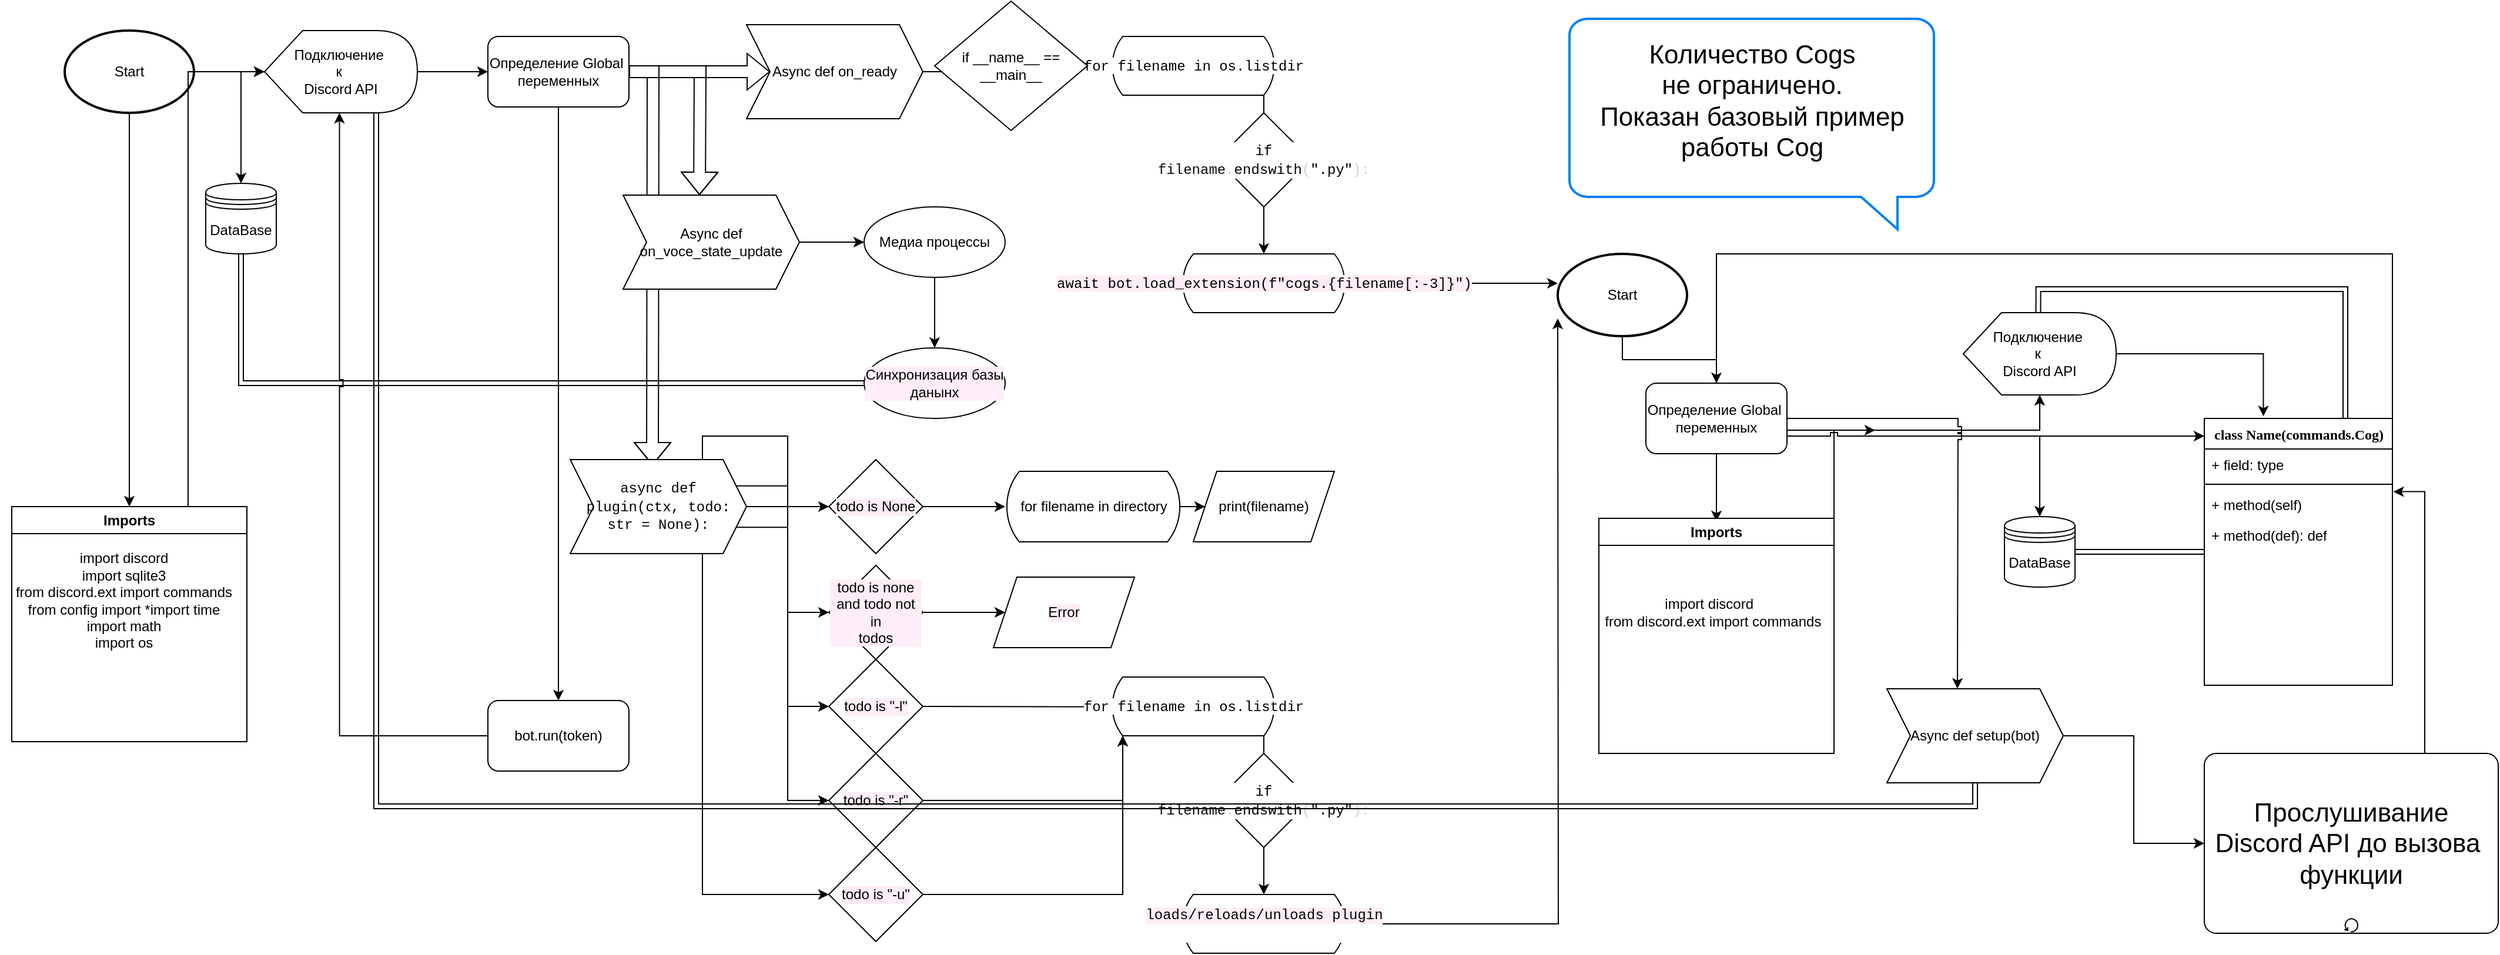 <mxfile version="20.6.2" type="github">
  <diagram name="Page-1" id="9f46799a-70d6-7492-0946-bef42562c5a5">
    <mxGraphModel dx="2554" dy="1654" grid="1" gridSize="10" guides="1" tooltips="1" connect="1" arrows="1" fold="1" page="1" pageScale="1" pageWidth="1100" pageHeight="850" background="none" math="0" shadow="0">
      <root>
        <mxCell id="0" />
        <mxCell id="1" parent="0" />
        <mxCell id="t7ZCOfmZ1178p3XGN3lE-9" value="" style="edgeStyle=orthogonalEdgeStyle;rounded=0;orthogonalLoop=1;jettySize=auto;html=1;" edge="1" parent="1" source="t7ZCOfmZ1178p3XGN3lE-1" target="t7ZCOfmZ1178p3XGN3lE-2">
          <mxGeometry relative="1" as="geometry" />
        </mxCell>
        <mxCell id="t7ZCOfmZ1178p3XGN3lE-38" style="edgeStyle=orthogonalEdgeStyle;rounded=0;orthogonalLoop=1;jettySize=auto;html=1;exitX=1;exitY=0.5;exitDx=0;exitDy=0;exitPerimeter=0;entryX=0.5;entryY=0;entryDx=0;entryDy=0;fontColor=#000000;" edge="1" parent="1" source="t7ZCOfmZ1178p3XGN3lE-1" target="t7ZCOfmZ1178p3XGN3lE-6">
          <mxGeometry relative="1" as="geometry" />
        </mxCell>
        <mxCell id="t7ZCOfmZ1178p3XGN3lE-86" style="edgeStyle=orthogonalEdgeStyle;rounded=0;jumpStyle=sharp;orthogonalLoop=1;jettySize=auto;html=1;fontColor=#000000;" edge="1" parent="1" source="t7ZCOfmZ1178p3XGN3lE-1" target="t7ZCOfmZ1178p3XGN3lE-87">
          <mxGeometry relative="1" as="geometry">
            <mxPoint x="55" y="395" as="targetPoint" />
          </mxGeometry>
        </mxCell>
        <mxCell id="t7ZCOfmZ1178p3XGN3lE-1" value="Start" style="strokeWidth=2;html=1;shape=mxgraph.flowchart.start_1;whiteSpace=wrap;" vertex="1" parent="1">
          <mxGeometry y="20" width="110" height="70" as="geometry" />
        </mxCell>
        <mxCell id="t7ZCOfmZ1178p3XGN3lE-11" style="edgeStyle=orthogonalEdgeStyle;rounded=0;orthogonalLoop=1;jettySize=auto;html=1;entryX=0;entryY=0.5;entryDx=0;entryDy=0;" edge="1" parent="1" source="t7ZCOfmZ1178p3XGN3lE-2" target="t7ZCOfmZ1178p3XGN3lE-10">
          <mxGeometry relative="1" as="geometry" />
        </mxCell>
        <mxCell id="t7ZCOfmZ1178p3XGN3lE-2" value="Подключение&amp;nbsp;&lt;br&gt;к&amp;nbsp;&lt;br&gt;Discord API" style="shape=display;whiteSpace=wrap;html=1;" vertex="1" parent="1">
          <mxGeometry x="170" y="20" width="130" height="70" as="geometry" />
        </mxCell>
        <mxCell id="t7ZCOfmZ1178p3XGN3lE-6" value="DataBase" style="shape=datastore;whiteSpace=wrap;html=1;" vertex="1" parent="1">
          <mxGeometry x="120" y="150" width="60" height="60" as="geometry" />
        </mxCell>
        <mxCell id="t7ZCOfmZ1178p3XGN3lE-29" value="" style="edgeStyle=orthogonalEdgeStyle;rounded=0;orthogonalLoop=1;jettySize=auto;html=1;fontColor=#000000;shape=flexArrow;" edge="1" parent="1" source="t7ZCOfmZ1178p3XGN3lE-10" target="t7ZCOfmZ1178p3XGN3lE-17">
          <mxGeometry relative="1" as="geometry" />
        </mxCell>
        <mxCell id="t7ZCOfmZ1178p3XGN3lE-31" style="edgeStyle=orthogonalEdgeStyle;rounded=0;orthogonalLoop=1;jettySize=auto;html=1;exitX=1;exitY=0.5;exitDx=0;exitDy=0;fontColor=#000000;shape=flexArrow;" edge="1" parent="1" source="t7ZCOfmZ1178p3XGN3lE-10">
          <mxGeometry relative="1" as="geometry">
            <mxPoint x="540.0" y="160" as="targetPoint" />
          </mxGeometry>
        </mxCell>
        <mxCell id="t7ZCOfmZ1178p3XGN3lE-40" style="edgeStyle=orthogonalEdgeStyle;rounded=0;jumpStyle=sharp;orthogonalLoop=1;jettySize=auto;html=1;exitX=1;exitY=0.5;exitDx=0;exitDy=0;fontColor=#000000;shape=flexArrow;" edge="1" parent="1" source="t7ZCOfmZ1178p3XGN3lE-10">
          <mxGeometry relative="1" as="geometry">
            <mxPoint x="500.0" y="390" as="targetPoint" />
          </mxGeometry>
        </mxCell>
        <mxCell id="t7ZCOfmZ1178p3XGN3lE-83" style="edgeStyle=orthogonalEdgeStyle;rounded=0;jumpStyle=sharp;orthogonalLoop=1;jettySize=auto;html=1;fontColor=#000000;" edge="1" parent="1" source="t7ZCOfmZ1178p3XGN3lE-10" target="t7ZCOfmZ1178p3XGN3lE-82">
          <mxGeometry relative="1" as="geometry" />
        </mxCell>
        <mxCell id="t7ZCOfmZ1178p3XGN3lE-10" value="Определение Global&amp;nbsp;&lt;br&gt;переменных" style="rounded=1;whiteSpace=wrap;html=1;" vertex="1" parent="1">
          <mxGeometry x="360" y="25" width="120" height="60" as="geometry" />
        </mxCell>
        <mxCell id="t7ZCOfmZ1178p3XGN3lE-21" style="edgeStyle=orthogonalEdgeStyle;rounded=0;orthogonalLoop=1;jettySize=auto;html=1;" edge="1" parent="1" source="t7ZCOfmZ1178p3XGN3lE-17" target="t7ZCOfmZ1178p3XGN3lE-20">
          <mxGeometry relative="1" as="geometry" />
        </mxCell>
        <mxCell id="t7ZCOfmZ1178p3XGN3lE-17" value="Async def on_ready&lt;br&gt;" style="shape=step;perimeter=stepPerimeter;whiteSpace=wrap;html=1;fixedSize=1;" vertex="1" parent="1">
          <mxGeometry x="580" y="15" width="150" height="80" as="geometry" />
        </mxCell>
        <mxCell id="t7ZCOfmZ1178p3XGN3lE-25" style="edgeStyle=orthogonalEdgeStyle;rounded=0;orthogonalLoop=1;jettySize=auto;html=1;exitX=0;exitY=0;exitDx=130;exitDy=50;exitPerimeter=0;fontColor=#000000;" edge="1" parent="1" source="t7ZCOfmZ1178p3XGN3lE-20" target="t7ZCOfmZ1178p3XGN3lE-24">
          <mxGeometry relative="1" as="geometry" />
        </mxCell>
        <mxCell id="t7ZCOfmZ1178p3XGN3lE-20" value="&lt;span style=&quot;font-family: ui-monospace, SFMono-Regular, &amp;quot;SF Mono&amp;quot;, Menlo, Consolas, &amp;quot;Liberation Mono&amp;quot;, monospace; text-align: start;&quot;&gt; &lt;/span&gt;&lt;span style=&quot;background-color: rgb(255, 255, 255);&quot;&gt;&lt;span style=&quot;box-sizing: border-box; font-family: ui-monospace, SFMono-Regular, &amp;quot;SF Mono&amp;quot;, Menlo, Consolas, &amp;quot;Liberation Mono&amp;quot;, monospace; text-align: start;&quot; class=&quot;pl-k&quot;&gt;for&lt;/span&gt;&lt;span style=&quot;font-family: ui-monospace, SFMono-Regular, &amp;quot;SF Mono&amp;quot;, Menlo, Consolas, &amp;quot;Liberation Mono&amp;quot;, monospace; text-align: start;&quot;&gt; &lt;/span&gt;&lt;span style=&quot;box-sizing: border-box; font-family: ui-monospace, SFMono-Regular, &amp;quot;SF Mono&amp;quot;, Menlo, Consolas, &amp;quot;Liberation Mono&amp;quot;, monospace; text-align: start;&quot; class=&quot;pl-s1&quot;&gt;&lt;span style=&quot;box-sizing: border-box;&quot; data-hydro-click-hmac=&quot;2709f472d1348329b3521dda8397fa52a47083faf63a09d850aeb269e52d9eb9&quot; data-hydro-click=&quot;{&amp;quot;event_type&amp;quot;:&amp;quot;code_navigation.click_on_symbol&amp;quot;,&amp;quot;payload&amp;quot;:{&amp;quot;action&amp;quot;:&amp;quot;click_on_symbol&amp;quot;,&amp;quot;repository_id&amp;quot;:571270798,&amp;quot;ref&amp;quot;:&amp;quot;main&amp;quot;,&amp;quot;language&amp;quot;:&amp;quot;Python&amp;quot;,&amp;quot;backend&amp;quot;:&amp;quot;ALEPH_PRECISE&amp;quot;,&amp;quot;code_nav_context&amp;quot;:&amp;quot;BLOB_VIEW&amp;quot;,&amp;quot;retry_backend&amp;quot;:&amp;quot;&amp;quot;,&amp;quot;cross_repo_results_included&amp;quot;:&amp;quot;CROSS_REPO_ENABLED&amp;quot;,&amp;quot;in_repo_result_count&amp;quot;:1,&amp;quot;cross_repo_result_count&amp;quot;:0,&amp;quot;originating_url&amp;quot;:&amp;quot;https://github.com/SOLIDusr/sabo/find-definition?q=filename&amp;amp;blob_path=main.py&amp;amp;ref=main&amp;amp;language=Python&amp;amp;row=37&amp;amp;col=12&amp;amp;code_nav_context=BLOB_VIEW&amp;quot;,&amp;quot;user_id&amp;quot;:118432431}}&quot; class=&quot;pl-token&quot;&gt;filename&lt;/span&gt;&lt;/span&gt;&lt;span style=&quot;font-family: ui-monospace, SFMono-Regular, &amp;quot;SF Mono&amp;quot;, Menlo, Consolas, &amp;quot;Liberation Mono&amp;quot;, monospace; text-align: start;&quot;&gt; &lt;/span&gt;&lt;span style=&quot;box-sizing: border-box; font-family: ui-monospace, SFMono-Regular, &amp;quot;SF Mono&amp;quot;, Menlo, Consolas, &amp;quot;Liberation Mono&amp;quot;, monospace; text-align: start;&quot; class=&quot;pl-c1&quot;&gt;in&lt;/span&gt;&lt;span style=&quot;font-family: ui-monospace, SFMono-Regular, &amp;quot;SF Mono&amp;quot;, Menlo, Consolas, &amp;quot;Liberation Mono&amp;quot;, monospace; text-align: start;&quot;&gt; &lt;/span&gt;&lt;span style=&quot;box-sizing: border-box; font-family: ui-monospace, SFMono-Regular, &amp;quot;SF Mono&amp;quot;, Menlo, Consolas, &amp;quot;Liberation Mono&amp;quot;, monospace; text-align: start;&quot; class=&quot;pl-s1&quot;&gt;&lt;span style=&quot;box-sizing: border-box;&quot; data-hydro-click-hmac=&quot;dca1d906474da8fff63916e82cbf3ae94f3667a883f508943b82ddb728b173c5&quot; data-hydro-click=&quot;{&amp;quot;event_type&amp;quot;:&amp;quot;code_navigation.click_on_symbol&amp;quot;,&amp;quot;payload&amp;quot;:{&amp;quot;action&amp;quot;:&amp;quot;click_on_symbol&amp;quot;,&amp;quot;repository_id&amp;quot;:571270798,&amp;quot;ref&amp;quot;:&amp;quot;main&amp;quot;,&amp;quot;language&amp;quot;:&amp;quot;Python&amp;quot;,&amp;quot;backend&amp;quot;:&amp;quot;ALEPH_PRECISE&amp;quot;,&amp;quot;code_nav_context&amp;quot;:&amp;quot;BLOB_VIEW&amp;quot;,&amp;quot;retry_backend&amp;quot;:&amp;quot;&amp;quot;,&amp;quot;cross_repo_results_included&amp;quot;:&amp;quot;CROSS_REPO_ENABLED&amp;quot;,&amp;quot;in_repo_result_count&amp;quot;:1,&amp;quot;cross_repo_result_count&amp;quot;:1,&amp;quot;originating_url&amp;quot;:&amp;quot;https://github.com/SOLIDusr/sabo/find-definition?q=os&amp;amp;blob_path=main.py&amp;amp;ref=main&amp;amp;language=Python&amp;amp;row=37&amp;amp;col=24&amp;amp;code_nav_context=BLOB_VIEW&amp;quot;,&amp;quot;user_id&amp;quot;:118432431}}&quot; class=&quot;pl-token&quot;&gt;os&lt;/span&gt;&lt;/span&gt;&lt;span style=&quot;font-family: ui-monospace, SFMono-Regular, &amp;quot;SF Mono&amp;quot;, Menlo, Consolas, &amp;quot;Liberation Mono&amp;quot;, monospace; text-align: start;&quot;&gt;.&lt;/span&gt;&lt;span style=&quot;box-sizing: border-box; font-family: ui-monospace, SFMono-Regular, &amp;quot;SF Mono&amp;quot;, Menlo, Consolas, &amp;quot;Liberation Mono&amp;quot;, monospace; text-align: start;&quot; class=&quot;pl-en&quot;&gt;&lt;span style=&quot;box-sizing: border-box;&quot; data-hydro-click-hmac=&quot;b341691f6743bcb886b9175497640a245d4c138b7dff6f13d98f5f5079efc001&quot; data-hydro-click=&quot;{&amp;quot;event_type&amp;quot;:&amp;quot;code_navigation.click_on_symbol&amp;quot;,&amp;quot;payload&amp;quot;:{&amp;quot;action&amp;quot;:&amp;quot;click_on_symbol&amp;quot;,&amp;quot;repository_id&amp;quot;:571270798,&amp;quot;ref&amp;quot;:&amp;quot;main&amp;quot;,&amp;quot;language&amp;quot;:&amp;quot;Python&amp;quot;,&amp;quot;backend&amp;quot;:&amp;quot;ALEPH_PRECISE&amp;quot;,&amp;quot;code_nav_context&amp;quot;:&amp;quot;BLOB_VIEW&amp;quot;,&amp;quot;retry_backend&amp;quot;:&amp;quot;&amp;quot;,&amp;quot;cross_repo_results_included&amp;quot;:&amp;quot;CROSS_REPO_ENABLED&amp;quot;,&amp;quot;in_repo_result_count&amp;quot;:0,&amp;quot;cross_repo_result_count&amp;quot;:0,&amp;quot;originating_url&amp;quot;:&amp;quot;https://github.com/SOLIDusr/sabo/find-definition?q=listdir&amp;amp;blob_path=main.py&amp;amp;ref=main&amp;amp;language=Python&amp;amp;row=37&amp;amp;col=27&amp;amp;code_nav_context=BLOB_VIEW&amp;quot;,&amp;quot;user_id&amp;quot;:118432431}}&quot; class=&quot;pl-token&quot;&gt;listdir&lt;/span&gt;&lt;/span&gt;&lt;/span&gt;" style="html=1;dashed=0;whitespace=wrap;shape=mxgraph.dfd.loop" vertex="1" parent="1">
          <mxGeometry x="890" y="25" width="140" height="50" as="geometry" />
        </mxCell>
        <mxCell id="t7ZCOfmZ1178p3XGN3lE-23" value="if __name__ == __main__" style="rhombus;whiteSpace=wrap;html=1;" vertex="1" parent="1">
          <mxGeometry x="740" y="-5" width="130" height="110" as="geometry" />
        </mxCell>
        <mxCell id="t7ZCOfmZ1178p3XGN3lE-28" style="edgeStyle=orthogonalEdgeStyle;rounded=0;orthogonalLoop=1;jettySize=auto;html=1;fontColor=#000000;" edge="1" parent="1" source="t7ZCOfmZ1178p3XGN3lE-24">
          <mxGeometry relative="1" as="geometry">
            <mxPoint x="1270" y="235" as="targetPoint" />
          </mxGeometry>
        </mxCell>
        <mxCell id="t7ZCOfmZ1178p3XGN3lE-24" value="&lt;span style=&quot;background-color: rgb(255, 237, 247);&quot;&gt;&lt;span style=&quot;box-sizing: border-box; font-family: ui-monospace, SFMono-Regular, &amp;quot;SF Mono&amp;quot;, Menlo, Consolas, &amp;quot;Liberation Mono&amp;quot;, monospace; text-align: start;&quot; class=&quot;pl-k&quot;&gt;await&lt;/span&gt;&lt;span style=&quot;font-family: ui-monospace, SFMono-Regular, &amp;quot;SF Mono&amp;quot;, Menlo, Consolas, &amp;quot;Liberation Mono&amp;quot;, monospace; text-align: start;&quot;&gt; &lt;/span&gt;&lt;span style=&quot;box-sizing: border-box; font-family: ui-monospace, SFMono-Regular, &amp;quot;SF Mono&amp;quot;, Menlo, Consolas, &amp;quot;Liberation Mono&amp;quot;, monospace; text-align: start;&quot; class=&quot;pl-s1&quot;&gt;&lt;span style=&quot;box-sizing: border-box;&quot; data-hydro-click-hmac=&quot;689e6fc470f6f091f1a0526340e10e352fbba7c71f352a2f5b29b6c409d48d08&quot; data-hydro-click=&quot;{&amp;quot;event_type&amp;quot;:&amp;quot;code_navigation.click_on_symbol&amp;quot;,&amp;quot;payload&amp;quot;:{&amp;quot;action&amp;quot;:&amp;quot;click_on_symbol&amp;quot;,&amp;quot;repository_id&amp;quot;:571270798,&amp;quot;ref&amp;quot;:&amp;quot;main&amp;quot;,&amp;quot;language&amp;quot;:&amp;quot;Python&amp;quot;,&amp;quot;backend&amp;quot;:&amp;quot;ALEPH_PRECISE&amp;quot;,&amp;quot;code_nav_context&amp;quot;:&amp;quot;BLOB_VIEW&amp;quot;,&amp;quot;retry_backend&amp;quot;:&amp;quot;&amp;quot;,&amp;quot;cross_repo_results_included&amp;quot;:&amp;quot;CROSS_REPO_ENABLED&amp;quot;,&amp;quot;in_repo_result_count&amp;quot;:1,&amp;quot;cross_repo_result_count&amp;quot;:0,&amp;quot;originating_url&amp;quot;:&amp;quot;https://github.com/SOLIDusr/sabo/find-definition?q=bot&amp;amp;blob_path=main.py&amp;amp;ref=main&amp;amp;language=Python&amp;amp;row=39&amp;amp;col=22&amp;amp;code_nav_context=BLOB_VIEW&amp;quot;,&amp;quot;user_id&amp;quot;:118432431}}&quot; class=&quot;pl-token&quot;&gt;bot&lt;/span&gt;&lt;/span&gt;&lt;span style=&quot;font-family: ui-monospace, SFMono-Regular, &amp;quot;SF Mono&amp;quot;, Menlo, Consolas, &amp;quot;Liberation Mono&amp;quot;, monospace; text-align: start;&quot;&gt;.&lt;/span&gt;&lt;span style=&quot;box-sizing: border-box; font-family: ui-monospace, SFMono-Regular, &amp;quot;SF Mono&amp;quot;, Menlo, Consolas, &amp;quot;Liberation Mono&amp;quot;, monospace; text-align: start;&quot; class=&quot;pl-en&quot;&gt;&lt;span style=&quot;box-sizing: border-box;&quot; data-hydro-click-hmac=&quot;1bc55bd1c4c834637e6f79a7555eb74ee7f94b711b2ae7af51d54fb56abfd664&quot; data-hydro-click=&quot;{&amp;quot;event_type&amp;quot;:&amp;quot;code_navigation.click_on_symbol&amp;quot;,&amp;quot;payload&amp;quot;:{&amp;quot;action&amp;quot;:&amp;quot;click_on_symbol&amp;quot;,&amp;quot;repository_id&amp;quot;:571270798,&amp;quot;ref&amp;quot;:&amp;quot;main&amp;quot;,&amp;quot;language&amp;quot;:&amp;quot;Python&amp;quot;,&amp;quot;backend&amp;quot;:&amp;quot;ALEPH_PRECISE&amp;quot;,&amp;quot;code_nav_context&amp;quot;:&amp;quot;BLOB_VIEW&amp;quot;,&amp;quot;retry_backend&amp;quot;:&amp;quot;&amp;quot;,&amp;quot;cross_repo_results_included&amp;quot;:&amp;quot;CROSS_REPO_ENABLED&amp;quot;,&amp;quot;in_repo_result_count&amp;quot;:0,&amp;quot;cross_repo_result_count&amp;quot;:0,&amp;quot;originating_url&amp;quot;:&amp;quot;https://github.com/SOLIDusr/sabo/find-definition?q=load_extension&amp;amp;blob_path=main.py&amp;amp;ref=main&amp;amp;language=Python&amp;amp;row=39&amp;amp;col=26&amp;amp;code_nav_context=BLOB_VIEW&amp;quot;,&amp;quot;user_id&amp;quot;:118432431}}&quot; class=&quot;pl-token&quot;&gt;load_extension&lt;/span&gt;&lt;/span&gt;&lt;span style=&quot;font-family: ui-monospace, SFMono-Regular, &amp;quot;SF Mono&amp;quot;, Menlo, Consolas, &amp;quot;Liberation Mono&amp;quot;, monospace; text-align: start;&quot;&gt;(&lt;/span&gt;&lt;span style=&quot;box-sizing: border-box; font-family: ui-monospace, SFMono-Regular, &amp;quot;SF Mono&amp;quot;, Menlo, Consolas, &amp;quot;Liberation Mono&amp;quot;, monospace; text-align: start;&quot; class=&quot;pl-s&quot;&gt;f&quot;cogs.&lt;span style=&quot;box-sizing: border-box;&quot; class=&quot;pl-s1&quot;&gt;&lt;span style=&quot;box-sizing: border-box;&quot; class=&quot;pl-kos&quot;&gt;{&lt;/span&gt;&lt;span style=&quot;box-sizing: border-box;&quot; class=&quot;pl-s1&quot;&gt;&lt;span style=&quot;box-sizing: border-box;&quot; data-hydro-click-hmac=&quot;618f26fecdd8a64e50eef2fff4af7bc4067c5187c0c4c208fee9fb73cd676a6c&quot; data-hydro-click=&quot;{&amp;quot;event_type&amp;quot;:&amp;quot;code_navigation.click_on_symbol&amp;quot;,&amp;quot;payload&amp;quot;:{&amp;quot;action&amp;quot;:&amp;quot;click_on_symbol&amp;quot;,&amp;quot;repository_id&amp;quot;:571270798,&amp;quot;ref&amp;quot;:&amp;quot;main&amp;quot;,&amp;quot;language&amp;quot;:&amp;quot;Python&amp;quot;,&amp;quot;backend&amp;quot;:&amp;quot;ALEPH_PRECISE&amp;quot;,&amp;quot;code_nav_context&amp;quot;:&amp;quot;BLOB_VIEW&amp;quot;,&amp;quot;retry_backend&amp;quot;:&amp;quot;&amp;quot;,&amp;quot;cross_repo_results_included&amp;quot;:&amp;quot;CROSS_REPO_ENABLED&amp;quot;,&amp;quot;in_repo_result_count&amp;quot;:1,&amp;quot;cross_repo_result_count&amp;quot;:0,&amp;quot;originating_url&amp;quot;:&amp;quot;https://github.com/SOLIDusr/sabo/find-definition?q=filename&amp;amp;blob_path=main.py&amp;amp;ref=main&amp;amp;language=Python&amp;amp;row=39&amp;amp;col=49&amp;amp;code_nav_context=BLOB_VIEW&amp;quot;,&amp;quot;user_id&amp;quot;:118432431}}&quot; class=&quot;pl-token&quot;&gt;filename&lt;/span&gt;&lt;/span&gt;[:&lt;span style=&quot;box-sizing: border-box;&quot; class=&quot;pl-c1&quot;&gt;-&lt;/span&gt;&lt;span style=&quot;box-sizing: border-box;&quot; class=&quot;pl-c1&quot;&gt;3&lt;/span&gt;]&lt;span style=&quot;box-sizing: border-box;&quot; class=&quot;pl-kos&quot;&gt;}&lt;/span&gt;&lt;/span&gt;&quot;&lt;/span&gt;&lt;span style=&quot;font-family: ui-monospace, SFMono-Regular, &amp;quot;SF Mono&amp;quot;, Menlo, Consolas, &amp;quot;Liberation Mono&amp;quot;, monospace; text-align: start;&quot;&gt;)&lt;/span&gt;&lt;/span&gt;" style="html=1;dashed=0;whitespace=wrap;shape=mxgraph.dfd.loop;labelBackgroundColor=#FFFFFF;fontColor=#000000;" vertex="1" parent="1">
          <mxGeometry x="950" y="210" width="140" height="50" as="geometry" />
        </mxCell>
        <mxCell id="t7ZCOfmZ1178p3XGN3lE-26" value="&lt;span style=&quot;background-color: rgb(255, 255, 255);&quot;&gt;&lt;span style=&quot;box-sizing: border-box; color: var(--color-prettylights-syntax-keyword); font-family: ui-monospace, SFMono-Regular, &amp;quot;SF Mono&amp;quot;, Menlo, Consolas, &amp;quot;Liberation Mono&amp;quot;, monospace; text-align: start;&quot; class=&quot;pl-k&quot;&gt;if&lt;/span&gt;&lt;span style=&quot;color: rgb(201, 209, 217); font-family: ui-monospace, SFMono-Regular, &amp;quot;SF Mono&amp;quot;, Menlo, Consolas, &amp;quot;Liberation Mono&amp;quot;, monospace; text-align: start;&quot;&gt; &lt;/span&gt;&lt;span style=&quot;box-sizing: border-box; font-family: ui-monospace, SFMono-Regular, &amp;quot;SF Mono&amp;quot;, Menlo, Consolas, &amp;quot;Liberation Mono&amp;quot;, monospace; text-align: start;&quot; class=&quot;pl-s1&quot;&gt;&lt;span style=&quot;box-sizing: border-box;&quot; data-hydro-click-hmac=&quot;3f99242338ca0ac0b819d825556a4ebeaa0afd6c2d3ea71a7850abc61dfd66b3&quot; data-hydro-click=&quot;{&amp;quot;event_type&amp;quot;:&amp;quot;code_navigation.click_on_symbol&amp;quot;,&amp;quot;payload&amp;quot;:{&amp;quot;action&amp;quot;:&amp;quot;click_on_symbol&amp;quot;,&amp;quot;repository_id&amp;quot;:571270798,&amp;quot;ref&amp;quot;:&amp;quot;main&amp;quot;,&amp;quot;language&amp;quot;:&amp;quot;Python&amp;quot;,&amp;quot;backend&amp;quot;:&amp;quot;ALEPH_PRECISE&amp;quot;,&amp;quot;code_nav_context&amp;quot;:&amp;quot;BLOB_VIEW&amp;quot;,&amp;quot;retry_backend&amp;quot;:&amp;quot;&amp;quot;,&amp;quot;cross_repo_results_included&amp;quot;:&amp;quot;CROSS_REPO_ENABLED&amp;quot;,&amp;quot;in_repo_result_count&amp;quot;:1,&amp;quot;cross_repo_result_count&amp;quot;:0,&amp;quot;originating_url&amp;quot;:&amp;quot;https://github.com/SOLIDusr/sabo/find-definition?q=filename&amp;amp;blob_path=main.py&amp;amp;ref=main&amp;amp;language=Python&amp;amp;row=38&amp;amp;col=15&amp;amp;code_nav_context=BLOB_VIEW&amp;quot;,&amp;quot;user_id&amp;quot;:118432431}}&quot; class=&quot;pl-token&quot;&gt;&lt;font color=&quot;#090a0a&quot;&gt;filename&lt;/font&gt;&lt;/span&gt;&lt;/span&gt;&lt;span style=&quot;color: rgb(201, 209, 217); font-family: ui-monospace, SFMono-Regular, &amp;quot;SF Mono&amp;quot;, Menlo, Consolas, &amp;quot;Liberation Mono&amp;quot;, monospace; text-align: start;&quot;&gt;.&lt;/span&gt;&lt;span style=&quot;box-sizing: border-box; color: var(--color-prettylights-syntax-entity); font-family: ui-monospace, SFMono-Regular, &amp;quot;SF Mono&amp;quot;, Menlo, Consolas, &amp;quot;Liberation Mono&amp;quot;, monospace; text-align: start;&quot; class=&quot;pl-en&quot;&gt;&lt;span style=&quot;box-sizing: border-box;&quot; data-hydro-click-hmac=&quot;77dfa2cbdfb2818cf1e3816adac0544f1500b416189171be737afe1ea4b3ff7f&quot; data-hydro-click=&quot;{&amp;quot;event_type&amp;quot;:&amp;quot;code_navigation.click_on_symbol&amp;quot;,&amp;quot;payload&amp;quot;:{&amp;quot;action&amp;quot;:&amp;quot;click_on_symbol&amp;quot;,&amp;quot;repository_id&amp;quot;:571270798,&amp;quot;ref&amp;quot;:&amp;quot;main&amp;quot;,&amp;quot;language&amp;quot;:&amp;quot;Python&amp;quot;,&amp;quot;backend&amp;quot;:&amp;quot;ALEPH_PRECISE&amp;quot;,&amp;quot;code_nav_context&amp;quot;:&amp;quot;BLOB_VIEW&amp;quot;,&amp;quot;retry_backend&amp;quot;:&amp;quot;&amp;quot;,&amp;quot;cross_repo_results_included&amp;quot;:&amp;quot;CROSS_REPO_ENABLED&amp;quot;,&amp;quot;in_repo_result_count&amp;quot;:0,&amp;quot;cross_repo_result_count&amp;quot;:0,&amp;quot;originating_url&amp;quot;:&amp;quot;https://github.com/SOLIDusr/sabo/find-definition?q=endswith&amp;amp;blob_path=main.py&amp;amp;ref=main&amp;amp;language=Python&amp;amp;row=38&amp;amp;col=24&amp;amp;code_nav_context=BLOB_VIEW&amp;quot;,&amp;quot;user_id&amp;quot;:118432431}}&quot; class=&quot;pl-token&quot;&gt;endswith&lt;/span&gt;&lt;/span&gt;&lt;span style=&quot;color: rgb(201, 209, 217); font-family: ui-monospace, SFMono-Regular, &amp;quot;SF Mono&amp;quot;, Menlo, Consolas, &amp;quot;Liberation Mono&amp;quot;, monospace; text-align: start;&quot;&gt;(&lt;/span&gt;&lt;span style=&quot;box-sizing: border-box; color: var(--color-prettylights-syntax-string); font-family: ui-monospace, SFMono-Regular, &amp;quot;SF Mono&amp;quot;, Menlo, Consolas, &amp;quot;Liberation Mono&amp;quot;, monospace; text-align: start;&quot; class=&quot;pl-s&quot;&gt;&quot;.py&quot;&lt;/span&gt;&lt;span style=&quot;color: rgb(201, 209, 217); font-family: ui-monospace, SFMono-Regular, &amp;quot;SF Mono&amp;quot;, Menlo, Consolas, &amp;quot;Liberation Mono&amp;quot;, monospace; text-align: start;&quot;&gt;):&lt;/span&gt;&lt;/span&gt;" style="rhombus;whiteSpace=wrap;html=1;labelBackgroundColor=#FFFFFF;fontColor=#000000;" vertex="1" parent="1">
          <mxGeometry x="980" y="90" width="80" height="80" as="geometry" />
        </mxCell>
        <mxCell id="t7ZCOfmZ1178p3XGN3lE-34" value="" style="edgeStyle=orthogonalEdgeStyle;rounded=0;orthogonalLoop=1;jettySize=auto;html=1;fontColor=#000000;" edge="1" parent="1" source="t7ZCOfmZ1178p3XGN3lE-32" target="t7ZCOfmZ1178p3XGN3lE-33">
          <mxGeometry relative="1" as="geometry" />
        </mxCell>
        <mxCell id="t7ZCOfmZ1178p3XGN3lE-32" value="Async def&lt;br&gt;on_voce_state_update" style="shape=step;perimeter=stepPerimeter;whiteSpace=wrap;html=1;fixedSize=1;" vertex="1" parent="1">
          <mxGeometry x="475" y="160" width="150" height="80" as="geometry" />
        </mxCell>
        <mxCell id="t7ZCOfmZ1178p3XGN3lE-36" style="edgeStyle=orthogonalEdgeStyle;rounded=0;orthogonalLoop=1;jettySize=auto;html=1;fontColor=#000000;" edge="1" parent="1" source="t7ZCOfmZ1178p3XGN3lE-33" target="t7ZCOfmZ1178p3XGN3lE-35">
          <mxGeometry relative="1" as="geometry" />
        </mxCell>
        <mxCell id="t7ZCOfmZ1178p3XGN3lE-33" value="Медиа процессы" style="ellipse;whiteSpace=wrap;html=1;" vertex="1" parent="1">
          <mxGeometry x="680" y="170" width="120" height="60" as="geometry" />
        </mxCell>
        <mxCell id="t7ZCOfmZ1178p3XGN3lE-37" style="edgeStyle=orthogonalEdgeStyle;rounded=0;orthogonalLoop=1;jettySize=auto;html=1;entryX=0.5;entryY=1;entryDx=0;entryDy=0;fontColor=#000000;jumpStyle=sharp;shape=link;" edge="1" parent="1" source="t7ZCOfmZ1178p3XGN3lE-35" target="t7ZCOfmZ1178p3XGN3lE-6">
          <mxGeometry relative="1" as="geometry" />
        </mxCell>
        <mxCell id="t7ZCOfmZ1178p3XGN3lE-35" value="Синхронизация базы&lt;br&gt;данынх" style="ellipse;whiteSpace=wrap;html=1;labelBackgroundColor=#FFEDF7;fontColor=#000000;" vertex="1" parent="1">
          <mxGeometry x="680" y="290" width="120" height="60" as="geometry" />
        </mxCell>
        <mxCell id="t7ZCOfmZ1178p3XGN3lE-54" style="edgeStyle=orthogonalEdgeStyle;rounded=0;jumpStyle=sharp;orthogonalLoop=1;jettySize=auto;html=1;exitX=0.75;exitY=0;exitDx=0;exitDy=0;entryX=0;entryY=0.5;entryDx=0;entryDy=0;fontColor=#000000;" edge="1" parent="1" source="t7ZCOfmZ1178p3XGN3lE-41" target="t7ZCOfmZ1178p3XGN3lE-43">
          <mxGeometry relative="1" as="geometry" />
        </mxCell>
        <mxCell id="t7ZCOfmZ1178p3XGN3lE-55" style="edgeStyle=orthogonalEdgeStyle;rounded=0;jumpStyle=sharp;orthogonalLoop=1;jettySize=auto;html=1;exitX=1;exitY=0.25;exitDx=0;exitDy=0;entryX=0;entryY=0.5;entryDx=0;entryDy=0;fontColor=#000000;" edge="1" parent="1" source="t7ZCOfmZ1178p3XGN3lE-41" target="t7ZCOfmZ1178p3XGN3lE-45">
          <mxGeometry relative="1" as="geometry" />
        </mxCell>
        <mxCell id="t7ZCOfmZ1178p3XGN3lE-56" style="edgeStyle=orthogonalEdgeStyle;rounded=0;jumpStyle=sharp;orthogonalLoop=1;jettySize=auto;html=1;exitX=1;exitY=0.5;exitDx=0;exitDy=0;entryX=0;entryY=0.5;entryDx=0;entryDy=0;fontColor=#000000;" edge="1" parent="1" source="t7ZCOfmZ1178p3XGN3lE-41" target="t7ZCOfmZ1178p3XGN3lE-44">
          <mxGeometry relative="1" as="geometry" />
        </mxCell>
        <mxCell id="t7ZCOfmZ1178p3XGN3lE-57" style="edgeStyle=orthogonalEdgeStyle;rounded=0;jumpStyle=sharp;orthogonalLoop=1;jettySize=auto;html=1;exitX=1;exitY=0.75;exitDx=0;exitDy=0;entryX=0;entryY=0.5;entryDx=0;entryDy=0;fontColor=#000000;" edge="1" parent="1" source="t7ZCOfmZ1178p3XGN3lE-41" target="t7ZCOfmZ1178p3XGN3lE-46">
          <mxGeometry relative="1" as="geometry" />
        </mxCell>
        <mxCell id="t7ZCOfmZ1178p3XGN3lE-58" style="edgeStyle=orthogonalEdgeStyle;rounded=0;jumpStyle=sharp;orthogonalLoop=1;jettySize=auto;html=1;exitX=0.75;exitY=1;exitDx=0;exitDy=0;entryX=0;entryY=0.5;entryDx=0;entryDy=0;fontColor=#000000;" edge="1" parent="1" source="t7ZCOfmZ1178p3XGN3lE-41" target="t7ZCOfmZ1178p3XGN3lE-47">
          <mxGeometry relative="1" as="geometry" />
        </mxCell>
        <mxCell id="t7ZCOfmZ1178p3XGN3lE-41" value="&lt;span style=&quot;box-sizing: border-box; color: var(--color-prettylights-syntax-keyword); font-family: ui-monospace, SFMono-Regular, &amp;quot;SF Mono&amp;quot;, Menlo, Consolas, &amp;quot;Liberation Mono&amp;quot;, monospace; text-align: start;&quot; class=&quot;pl-k&quot;&gt;async&lt;/span&gt;&lt;span style=&quot;color: rgb(201, 209, 217); font-family: ui-monospace, SFMono-Regular, &amp;quot;SF Mono&amp;quot;, Menlo, Consolas, &amp;quot;Liberation Mono&amp;quot;, monospace; text-align: start;&quot;&gt; &lt;/span&gt;&lt;span style=&quot;box-sizing: border-box; color: var(--color-prettylights-syntax-keyword); font-family: ui-monospace, SFMono-Regular, &amp;quot;SF Mono&amp;quot;, Menlo, Consolas, &amp;quot;Liberation Mono&amp;quot;, monospace; text-align: start;&quot; class=&quot;pl-k&quot;&gt;def&lt;/span&gt;&lt;span style=&quot;color: rgb(201, 209, 217); font-family: ui-monospace, SFMono-Regular, &amp;quot;SF Mono&amp;quot;, Menlo, Consolas, &amp;quot;Liberation Mono&amp;quot;, monospace; text-align: start;&quot;&gt; &lt;/span&gt;&lt;span style=&quot;box-sizing: border-box; color: var(--color-prettylights-syntax-entity); font-family: ui-monospace, SFMono-Regular, &amp;quot;SF Mono&amp;quot;, Menlo, Consolas, &amp;quot;Liberation Mono&amp;quot;, monospace; text-align: start;&quot; class=&quot;pl-en&quot;&gt;&lt;span style=&quot;box-sizing: border-box;&quot; data-hydro-click-hmac=&quot;646c85bdbb8ad166ef14c92f4df708abfa61ce8fc9f54bea0933314b7ee7f935&quot; data-hydro-click=&quot;{&amp;quot;event_type&amp;quot;:&amp;quot;code_navigation.click_on_symbol&amp;quot;,&amp;quot;payload&amp;quot;:{&amp;quot;action&amp;quot;:&amp;quot;click_on_symbol&amp;quot;,&amp;quot;repository_id&amp;quot;:571270798,&amp;quot;ref&amp;quot;:&amp;quot;main&amp;quot;,&amp;quot;language&amp;quot;:&amp;quot;Python&amp;quot;,&amp;quot;backend&amp;quot;:&amp;quot;ALEPH_PRECISE&amp;quot;,&amp;quot;code_nav_context&amp;quot;:&amp;quot;BLOB_VIEW&amp;quot;,&amp;quot;retry_backend&amp;quot;:&amp;quot;&amp;quot;,&amp;quot;cross_repo_results_included&amp;quot;:&amp;quot;CROSS_REPO_ENABLED&amp;quot;,&amp;quot;in_repo_result_count&amp;quot;:1,&amp;quot;cross_repo_result_count&amp;quot;:0,&amp;quot;originating_url&amp;quot;:&amp;quot;https://github.com/SOLIDusr/sabo/find-definition?q=plugin&amp;amp;blob_path=main.py&amp;amp;ref=main&amp;amp;language=Python&amp;amp;row=98&amp;amp;col=10&amp;amp;code_nav_context=BLOB_VIEW&amp;quot;,&amp;quot;user_id&amp;quot;:118432431}}&quot; class=&quot;pl-token&quot;&gt;plugin&lt;/span&gt;&lt;/span&gt;&lt;span style=&quot;font-family: ui-monospace, SFMono-Regular, &amp;quot;SF Mono&amp;quot;, Menlo, Consolas, &amp;quot;Liberation Mono&amp;quot;, monospace; text-align: start;&quot;&gt;(&lt;/span&gt;&lt;span style=&quot;box-sizing: border-box; font-family: ui-monospace, SFMono-Regular, &amp;quot;SF Mono&amp;quot;, Menlo, Consolas, &amp;quot;Liberation Mono&amp;quot;, monospace; text-align: start;&quot; class=&quot;pl-s1&quot;&gt;&lt;span style=&quot;box-sizing: border-box;&quot; data-hydro-click-hmac=&quot;1c6ac55d9c73ef92f838d4ae9c1db2e7fb4f0aaec91f13ddc8e3c4854e2a2c44&quot; data-hydro-click=&quot;{&amp;quot;event_type&amp;quot;:&amp;quot;code_navigation.click_on_symbol&amp;quot;,&amp;quot;payload&amp;quot;:{&amp;quot;action&amp;quot;:&amp;quot;click_on_symbol&amp;quot;,&amp;quot;repository_id&amp;quot;:571270798,&amp;quot;ref&amp;quot;:&amp;quot;main&amp;quot;,&amp;quot;language&amp;quot;:&amp;quot;Python&amp;quot;,&amp;quot;backend&amp;quot;:&amp;quot;ALEPH_PRECISE&amp;quot;,&amp;quot;code_nav_context&amp;quot;:&amp;quot;BLOB_VIEW&amp;quot;,&amp;quot;retry_backend&amp;quot;:&amp;quot;&amp;quot;,&amp;quot;cross_repo_results_included&amp;quot;:&amp;quot;CROSS_REPO_ENABLED&amp;quot;,&amp;quot;in_repo_result_count&amp;quot;:1,&amp;quot;cross_repo_result_count&amp;quot;:0,&amp;quot;originating_url&amp;quot;:&amp;quot;https://github.com/SOLIDusr/sabo/find-definition?q=ctx&amp;amp;blob_path=main.py&amp;amp;ref=main&amp;amp;language=Python&amp;amp;row=98&amp;amp;col=17&amp;amp;code_nav_context=BLOB_VIEW&amp;quot;,&amp;quot;user_id&amp;quot;:118432431}}&quot; class=&quot;pl-token&quot;&gt;ctx&lt;/span&gt;&lt;/span&gt;&lt;span style=&quot;font-family: ui-monospace, SFMono-Regular, &amp;quot;SF Mono&amp;quot;, Menlo, Consolas, &amp;quot;Liberation Mono&amp;quot;, monospace; text-align: start;&quot;&gt;,&lt;/span&gt;&lt;span style=&quot;color: rgb(201, 209, 217); font-family: ui-monospace, SFMono-Regular, &amp;quot;SF Mono&amp;quot;, Menlo, Consolas, &amp;quot;Liberation Mono&amp;quot;, monospace; text-align: start;&quot;&gt; &lt;/span&gt;&lt;span style=&quot;box-sizing: border-box; font-family: ui-monospace, SFMono-Regular, &amp;quot;SF Mono&amp;quot;, Menlo, Consolas, &amp;quot;Liberation Mono&amp;quot;, monospace; text-align: start;&quot; class=&quot;pl-s1&quot;&gt;&lt;span style=&quot;box-sizing: border-box;&quot; data-hydro-click-hmac=&quot;30d1ec74a57878a261e59ccb118a051223409fe938a1d910fc833bbcbbccfb32&quot; data-hydro-click=&quot;{&amp;quot;event_type&amp;quot;:&amp;quot;code_navigation.click_on_symbol&amp;quot;,&amp;quot;payload&amp;quot;:{&amp;quot;action&amp;quot;:&amp;quot;click_on_symbol&amp;quot;,&amp;quot;repository_id&amp;quot;:571270798,&amp;quot;ref&amp;quot;:&amp;quot;main&amp;quot;,&amp;quot;language&amp;quot;:&amp;quot;Python&amp;quot;,&amp;quot;backend&amp;quot;:&amp;quot;ALEPH_PRECISE&amp;quot;,&amp;quot;code_nav_context&amp;quot;:&amp;quot;BLOB_VIEW&amp;quot;,&amp;quot;retry_backend&amp;quot;:&amp;quot;&amp;quot;,&amp;quot;cross_repo_results_included&amp;quot;:&amp;quot;CROSS_REPO_ENABLED&amp;quot;,&amp;quot;in_repo_result_count&amp;quot;:1,&amp;quot;cross_repo_result_count&amp;quot;:0,&amp;quot;originating_url&amp;quot;:&amp;quot;https://github.com/SOLIDusr/sabo/find-definition?q=todo&amp;amp;blob_path=main.py&amp;amp;ref=main&amp;amp;language=Python&amp;amp;row=98&amp;amp;col=22&amp;amp;code_nav_context=BLOB_VIEW&amp;quot;,&amp;quot;user_id&amp;quot;:118432431}}&quot; class=&quot;pl-token&quot;&gt;todo&lt;/span&gt;&lt;/span&gt;&lt;span style=&quot;font-family: ui-monospace, SFMono-Regular, &amp;quot;SF Mono&amp;quot;, Menlo, Consolas, &amp;quot;Liberation Mono&amp;quot;, monospace; text-align: start;&quot;&gt;: &lt;/span&gt;&lt;span style=&quot;box-sizing: border-box; font-family: ui-monospace, SFMono-Regular, &amp;quot;SF Mono&amp;quot;, Menlo, Consolas, &amp;quot;Liberation Mono&amp;quot;, monospace; text-align: start;&quot; class=&quot;pl-s1&quot;&gt;&lt;span style=&quot;box-sizing: border-box;&quot; data-hydro-click-hmac=&quot;0efcfa8100c2c61ffbf2ddd7efa68eda0eda74a023ca1c2d5cf1029468aebc49&quot; data-hydro-click=&quot;{&amp;quot;event_type&amp;quot;:&amp;quot;code_navigation.click_on_symbol&amp;quot;,&amp;quot;payload&amp;quot;:{&amp;quot;action&amp;quot;:&amp;quot;click_on_symbol&amp;quot;,&amp;quot;repository_id&amp;quot;:571270798,&amp;quot;ref&amp;quot;:&amp;quot;main&amp;quot;,&amp;quot;language&amp;quot;:&amp;quot;Python&amp;quot;,&amp;quot;backend&amp;quot;:&amp;quot;ALEPH_PRECISE&amp;quot;,&amp;quot;code_nav_context&amp;quot;:&amp;quot;BLOB_VIEW&amp;quot;,&amp;quot;retry_backend&amp;quot;:&amp;quot;&amp;quot;,&amp;quot;cross_repo_results_included&amp;quot;:&amp;quot;CROSS_REPO_ENABLED&amp;quot;,&amp;quot;in_repo_result_count&amp;quot;:0,&amp;quot;cross_repo_result_count&amp;quot;:0,&amp;quot;originating_url&amp;quot;:&amp;quot;https://github.com/SOLIDusr/sabo/find-definition?q=str&amp;amp;blob_path=main.py&amp;amp;ref=main&amp;amp;language=Python&amp;amp;row=98&amp;amp;col=28&amp;amp;code_nav_context=BLOB_VIEW&amp;quot;,&amp;quot;user_id&amp;quot;:118432431}}&quot; class=&quot;pl-token&quot;&gt;str&lt;/span&gt;&lt;/span&gt;&lt;span style=&quot;color: rgb(201, 209, 217); font-family: ui-monospace, SFMono-Regular, &amp;quot;SF Mono&amp;quot;, Menlo, Consolas, &amp;quot;Liberation Mono&amp;quot;, monospace; text-align: start;&quot;&gt; &lt;/span&gt;&lt;span style=&quot;box-sizing: border-box; color: var(--color-prettylights-syntax-constant); font-family: ui-monospace, SFMono-Regular, &amp;quot;SF Mono&amp;quot;, Menlo, Consolas, &amp;quot;Liberation Mono&amp;quot;, monospace; text-align: start;&quot; class=&quot;pl-c1&quot;&gt;=&lt;/span&gt;&lt;span style=&quot;color: rgb(201, 209, 217); font-family: ui-monospace, SFMono-Regular, &amp;quot;SF Mono&amp;quot;, Menlo, Consolas, &amp;quot;Liberation Mono&amp;quot;, monospace; text-align: start;&quot;&gt; &lt;/span&gt;&lt;span style=&quot;box-sizing: border-box; color: var(--color-prettylights-syntax-constant); font-family: ui-monospace, SFMono-Regular, &amp;quot;SF Mono&amp;quot;, Menlo, Consolas, &amp;quot;Liberation Mono&amp;quot;, monospace; text-align: start;&quot; class=&quot;pl-c1&quot;&gt;Non&lt;/span&gt;&lt;span style=&quot;box-sizing: border-box; font-family: ui-monospace, SFMono-Regular, &amp;quot;SF Mono&amp;quot;, Menlo, Consolas, &amp;quot;Liberation Mono&amp;quot;, monospace; text-align: start;&quot; class=&quot;pl-c1&quot;&gt;e&lt;/span&gt;&lt;span style=&quot;font-family: ui-monospace, SFMono-Regular, &amp;quot;SF Mono&amp;quot;, Menlo, Consolas, &amp;quot;Liberation Mono&amp;quot;, monospace; text-align: start;&quot;&gt;):&lt;/span&gt;" style="shape=step;perimeter=stepPerimeter;whiteSpace=wrap;html=1;fixedSize=1;" vertex="1" parent="1">
          <mxGeometry x="430" y="385" width="150" height="80" as="geometry" />
        </mxCell>
        <mxCell id="t7ZCOfmZ1178p3XGN3lE-60" style="edgeStyle=orthogonalEdgeStyle;rounded=0;jumpStyle=sharp;orthogonalLoop=1;jettySize=auto;html=1;fontColor=#000000;" edge="1" parent="1" source="t7ZCOfmZ1178p3XGN3lE-43">
          <mxGeometry relative="1" as="geometry">
            <mxPoint x="800" y="425" as="targetPoint" />
          </mxGeometry>
        </mxCell>
        <mxCell id="t7ZCOfmZ1178p3XGN3lE-43" value="todo is None" style="rhombus;whiteSpace=wrap;html=1;labelBackgroundColor=#FFEDF7;fontColor=#000000;" vertex="1" parent="1">
          <mxGeometry x="650" y="385" width="80" height="80" as="geometry" />
        </mxCell>
        <mxCell id="t7ZCOfmZ1178p3XGN3lE-77" style="edgeStyle=orthogonalEdgeStyle;rounded=0;jumpStyle=sharp;orthogonalLoop=1;jettySize=auto;html=1;entryX=-0.014;entryY=0.509;entryDx=0;entryDy=0;entryPerimeter=0;fontColor=#000000;" edge="1" parent="1" source="t7ZCOfmZ1178p3XGN3lE-44" target="t7ZCOfmZ1178p3XGN3lE-74">
          <mxGeometry relative="1" as="geometry" />
        </mxCell>
        <mxCell id="t7ZCOfmZ1178p3XGN3lE-44" value="todo is &quot;-l&quot;" style="rhombus;whiteSpace=wrap;html=1;labelBackgroundColor=#FFEDF7;fontColor=#000000;" vertex="1" parent="1">
          <mxGeometry x="650" y="555" width="80" height="80" as="geometry" />
        </mxCell>
        <mxCell id="t7ZCOfmZ1178p3XGN3lE-68" value="" style="edgeStyle=orthogonalEdgeStyle;rounded=0;jumpStyle=sharp;orthogonalLoop=1;jettySize=auto;html=1;fontColor=#000000;" edge="1" parent="1" source="t7ZCOfmZ1178p3XGN3lE-45" target="t7ZCOfmZ1178p3XGN3lE-67">
          <mxGeometry relative="1" as="geometry" />
        </mxCell>
        <mxCell id="t7ZCOfmZ1178p3XGN3lE-45" value="todo is none&lt;br&gt;and todo not in&lt;br&gt;todos&lt;br&gt;" style="rhombus;whiteSpace=wrap;html=1;labelBackgroundColor=#FFEDF7;fontColor=#000000;" vertex="1" parent="1">
          <mxGeometry x="650" y="475" width="80" height="80" as="geometry" />
        </mxCell>
        <mxCell id="t7ZCOfmZ1178p3XGN3lE-78" style="edgeStyle=orthogonalEdgeStyle;rounded=0;jumpStyle=sharp;orthogonalLoop=1;jettySize=auto;html=1;entryX=0;entryY=0;entryDx=10;entryDy=50;entryPerimeter=0;fontColor=#000000;" edge="1" parent="1" source="t7ZCOfmZ1178p3XGN3lE-46" target="t7ZCOfmZ1178p3XGN3lE-74">
          <mxGeometry relative="1" as="geometry" />
        </mxCell>
        <mxCell id="t7ZCOfmZ1178p3XGN3lE-46" value="todo is &quot;-r&quot;" style="rhombus;whiteSpace=wrap;html=1;labelBackgroundColor=#FFEDF7;fontColor=#000000;" vertex="1" parent="1">
          <mxGeometry x="650" y="635" width="80" height="80" as="geometry" />
        </mxCell>
        <mxCell id="t7ZCOfmZ1178p3XGN3lE-81" style="edgeStyle=orthogonalEdgeStyle;rounded=0;jumpStyle=sharp;orthogonalLoop=1;jettySize=auto;html=1;entryX=0;entryY=0;entryDx=10;entryDy=50;entryPerimeter=0;fontColor=#000000;" edge="1" parent="1" source="t7ZCOfmZ1178p3XGN3lE-47" target="t7ZCOfmZ1178p3XGN3lE-74">
          <mxGeometry relative="1" as="geometry" />
        </mxCell>
        <mxCell id="t7ZCOfmZ1178p3XGN3lE-47" value="todo is &quot;-u&quot;" style="rhombus;whiteSpace=wrap;html=1;labelBackgroundColor=#FFEDF7;fontColor=#000000;" vertex="1" parent="1">
          <mxGeometry x="650" y="715" width="80" height="80" as="geometry" />
        </mxCell>
        <mxCell id="t7ZCOfmZ1178p3XGN3lE-66" value="" style="edgeStyle=orthogonalEdgeStyle;rounded=0;jumpStyle=sharp;orthogonalLoop=1;jettySize=auto;html=1;fontColor=#000000;" edge="1" parent="1" source="t7ZCOfmZ1178p3XGN3lE-62" target="t7ZCOfmZ1178p3XGN3lE-65">
          <mxGeometry relative="1" as="geometry" />
        </mxCell>
        <mxCell id="t7ZCOfmZ1178p3XGN3lE-62" value="for filename in directory" style="html=1;dashed=0;whitespace=wrap;shape=mxgraph.dfd.loop;labelBackgroundColor=none;fontColor=#000000;" vertex="1" parent="1">
          <mxGeometry x="800" y="395" width="150" height="60" as="geometry" />
        </mxCell>
        <mxCell id="t7ZCOfmZ1178p3XGN3lE-65" value="print(filename)" style="shape=parallelogram;perimeter=parallelogramPerimeter;whiteSpace=wrap;html=1;fixedSize=1;fontColor=#000000;dashed=0;labelBackgroundColor=none;" vertex="1" parent="1">
          <mxGeometry x="960" y="395" width="120" height="60" as="geometry" />
        </mxCell>
        <mxCell id="t7ZCOfmZ1178p3XGN3lE-67" value="Error&lt;br&gt;" style="shape=parallelogram;perimeter=parallelogramPerimeter;whiteSpace=wrap;html=1;fixedSize=1;fontColor=#000000;labelBackgroundColor=#FFEDF7;" vertex="1" parent="1">
          <mxGeometry x="790" y="485" width="120" height="60" as="geometry" />
        </mxCell>
        <mxCell id="t7ZCOfmZ1178p3XGN3lE-73" style="edgeStyle=orthogonalEdgeStyle;rounded=0;orthogonalLoop=1;jettySize=auto;html=1;exitX=0;exitY=0;exitDx=130;exitDy=50;exitPerimeter=0;fontColor=#000000;" edge="1" parent="1" source="t7ZCOfmZ1178p3XGN3lE-74" target="t7ZCOfmZ1178p3XGN3lE-75">
          <mxGeometry relative="1" as="geometry" />
        </mxCell>
        <mxCell id="t7ZCOfmZ1178p3XGN3lE-74" value="&lt;span style=&quot;font-family: ui-monospace, SFMono-Regular, &amp;quot;SF Mono&amp;quot;, Menlo, Consolas, &amp;quot;Liberation Mono&amp;quot;, monospace; text-align: start;&quot;&gt; &lt;/span&gt;&lt;span style=&quot;background-color: rgb(255, 255, 255);&quot;&gt;&lt;span style=&quot;box-sizing: border-box; font-family: ui-monospace, SFMono-Regular, &amp;quot;SF Mono&amp;quot;, Menlo, Consolas, &amp;quot;Liberation Mono&amp;quot;, monospace; text-align: start;&quot; class=&quot;pl-k&quot;&gt;for&lt;/span&gt;&lt;span style=&quot;font-family: ui-monospace, SFMono-Regular, &amp;quot;SF Mono&amp;quot;, Menlo, Consolas, &amp;quot;Liberation Mono&amp;quot;, monospace; text-align: start;&quot;&gt; &lt;/span&gt;&lt;span style=&quot;box-sizing: border-box; font-family: ui-monospace, SFMono-Regular, &amp;quot;SF Mono&amp;quot;, Menlo, Consolas, &amp;quot;Liberation Mono&amp;quot;, monospace; text-align: start;&quot; class=&quot;pl-s1&quot;&gt;&lt;span style=&quot;box-sizing: border-box;&quot; data-hydro-click-hmac=&quot;2709f472d1348329b3521dda8397fa52a47083faf63a09d850aeb269e52d9eb9&quot; data-hydro-click=&quot;{&amp;quot;event_type&amp;quot;:&amp;quot;code_navigation.click_on_symbol&amp;quot;,&amp;quot;payload&amp;quot;:{&amp;quot;action&amp;quot;:&amp;quot;click_on_symbol&amp;quot;,&amp;quot;repository_id&amp;quot;:571270798,&amp;quot;ref&amp;quot;:&amp;quot;main&amp;quot;,&amp;quot;language&amp;quot;:&amp;quot;Python&amp;quot;,&amp;quot;backend&amp;quot;:&amp;quot;ALEPH_PRECISE&amp;quot;,&amp;quot;code_nav_context&amp;quot;:&amp;quot;BLOB_VIEW&amp;quot;,&amp;quot;retry_backend&amp;quot;:&amp;quot;&amp;quot;,&amp;quot;cross_repo_results_included&amp;quot;:&amp;quot;CROSS_REPO_ENABLED&amp;quot;,&amp;quot;in_repo_result_count&amp;quot;:1,&amp;quot;cross_repo_result_count&amp;quot;:0,&amp;quot;originating_url&amp;quot;:&amp;quot;https://github.com/SOLIDusr/sabo/find-definition?q=filename&amp;amp;blob_path=main.py&amp;amp;ref=main&amp;amp;language=Python&amp;amp;row=37&amp;amp;col=12&amp;amp;code_nav_context=BLOB_VIEW&amp;quot;,&amp;quot;user_id&amp;quot;:118432431}}&quot; class=&quot;pl-token&quot;&gt;filename&lt;/span&gt;&lt;/span&gt;&lt;span style=&quot;font-family: ui-monospace, SFMono-Regular, &amp;quot;SF Mono&amp;quot;, Menlo, Consolas, &amp;quot;Liberation Mono&amp;quot;, monospace; text-align: start;&quot;&gt; &lt;/span&gt;&lt;span style=&quot;box-sizing: border-box; font-family: ui-monospace, SFMono-Regular, &amp;quot;SF Mono&amp;quot;, Menlo, Consolas, &amp;quot;Liberation Mono&amp;quot;, monospace; text-align: start;&quot; class=&quot;pl-c1&quot;&gt;in&lt;/span&gt;&lt;span style=&quot;font-family: ui-monospace, SFMono-Regular, &amp;quot;SF Mono&amp;quot;, Menlo, Consolas, &amp;quot;Liberation Mono&amp;quot;, monospace; text-align: start;&quot;&gt; &lt;/span&gt;&lt;span style=&quot;box-sizing: border-box; font-family: ui-monospace, SFMono-Regular, &amp;quot;SF Mono&amp;quot;, Menlo, Consolas, &amp;quot;Liberation Mono&amp;quot;, monospace; text-align: start;&quot; class=&quot;pl-s1&quot;&gt;&lt;span style=&quot;box-sizing: border-box;&quot; data-hydro-click-hmac=&quot;dca1d906474da8fff63916e82cbf3ae94f3667a883f508943b82ddb728b173c5&quot; data-hydro-click=&quot;{&amp;quot;event_type&amp;quot;:&amp;quot;code_navigation.click_on_symbol&amp;quot;,&amp;quot;payload&amp;quot;:{&amp;quot;action&amp;quot;:&amp;quot;click_on_symbol&amp;quot;,&amp;quot;repository_id&amp;quot;:571270798,&amp;quot;ref&amp;quot;:&amp;quot;main&amp;quot;,&amp;quot;language&amp;quot;:&amp;quot;Python&amp;quot;,&amp;quot;backend&amp;quot;:&amp;quot;ALEPH_PRECISE&amp;quot;,&amp;quot;code_nav_context&amp;quot;:&amp;quot;BLOB_VIEW&amp;quot;,&amp;quot;retry_backend&amp;quot;:&amp;quot;&amp;quot;,&amp;quot;cross_repo_results_included&amp;quot;:&amp;quot;CROSS_REPO_ENABLED&amp;quot;,&amp;quot;in_repo_result_count&amp;quot;:1,&amp;quot;cross_repo_result_count&amp;quot;:1,&amp;quot;originating_url&amp;quot;:&amp;quot;https://github.com/SOLIDusr/sabo/find-definition?q=os&amp;amp;blob_path=main.py&amp;amp;ref=main&amp;amp;language=Python&amp;amp;row=37&amp;amp;col=24&amp;amp;code_nav_context=BLOB_VIEW&amp;quot;,&amp;quot;user_id&amp;quot;:118432431}}&quot; class=&quot;pl-token&quot;&gt;os&lt;/span&gt;&lt;/span&gt;&lt;span style=&quot;font-family: ui-monospace, SFMono-Regular, &amp;quot;SF Mono&amp;quot;, Menlo, Consolas, &amp;quot;Liberation Mono&amp;quot;, monospace; text-align: start;&quot;&gt;.&lt;/span&gt;&lt;span style=&quot;box-sizing: border-box; font-family: ui-monospace, SFMono-Regular, &amp;quot;SF Mono&amp;quot;, Menlo, Consolas, &amp;quot;Liberation Mono&amp;quot;, monospace; text-align: start;&quot; class=&quot;pl-en&quot;&gt;&lt;span style=&quot;box-sizing: border-box;&quot; data-hydro-click-hmac=&quot;b341691f6743bcb886b9175497640a245d4c138b7dff6f13d98f5f5079efc001&quot; data-hydro-click=&quot;{&amp;quot;event_type&amp;quot;:&amp;quot;code_navigation.click_on_symbol&amp;quot;,&amp;quot;payload&amp;quot;:{&amp;quot;action&amp;quot;:&amp;quot;click_on_symbol&amp;quot;,&amp;quot;repository_id&amp;quot;:571270798,&amp;quot;ref&amp;quot;:&amp;quot;main&amp;quot;,&amp;quot;language&amp;quot;:&amp;quot;Python&amp;quot;,&amp;quot;backend&amp;quot;:&amp;quot;ALEPH_PRECISE&amp;quot;,&amp;quot;code_nav_context&amp;quot;:&amp;quot;BLOB_VIEW&amp;quot;,&amp;quot;retry_backend&amp;quot;:&amp;quot;&amp;quot;,&amp;quot;cross_repo_results_included&amp;quot;:&amp;quot;CROSS_REPO_ENABLED&amp;quot;,&amp;quot;in_repo_result_count&amp;quot;:0,&amp;quot;cross_repo_result_count&amp;quot;:0,&amp;quot;originating_url&amp;quot;:&amp;quot;https://github.com/SOLIDusr/sabo/find-definition?q=listdir&amp;amp;blob_path=main.py&amp;amp;ref=main&amp;amp;language=Python&amp;amp;row=37&amp;amp;col=27&amp;amp;code_nav_context=BLOB_VIEW&amp;quot;,&amp;quot;user_id&amp;quot;:118432431}}&quot; class=&quot;pl-token&quot;&gt;listdir&lt;/span&gt;&lt;/span&gt;&lt;/span&gt;" style="html=1;dashed=0;whitespace=wrap;shape=mxgraph.dfd.loop" vertex="1" parent="1">
          <mxGeometry x="890" y="570" width="140" height="50" as="geometry" />
        </mxCell>
        <mxCell id="t7ZCOfmZ1178p3XGN3lE-95" style="edgeStyle=orthogonalEdgeStyle;rounded=0;jumpStyle=sharp;orthogonalLoop=1;jettySize=auto;html=1;fontColor=#000000;" edge="1" parent="1" source="t7ZCOfmZ1178p3XGN3lE-75">
          <mxGeometry relative="1" as="geometry">
            <mxPoint x="1270.0" y="265" as="targetPoint" />
          </mxGeometry>
        </mxCell>
        <mxCell id="t7ZCOfmZ1178p3XGN3lE-75" value="&lt;div style=&quot;text-align: start;&quot;&gt;&lt;font face=&quot;ui-monospace, SFMono-Regular, SF Mono, Menlo, Consolas, Liberation Mono, monospace&quot;&gt;&lt;span style=&quot;background-color: rgb(255, 237, 247);&quot;&gt;loads/reloads/unloads plugin&lt;/span&gt;&lt;/font&gt;&lt;/div&gt;&lt;div style=&quot;text-align: start;&quot;&gt;&lt;font face=&quot;ui-monospace, SFMono-Regular, SF Mono, Menlo, Consolas, Liberation Mono, monospace&quot;&gt;&lt;span style=&quot;background-color: rgb(255, 237, 247);&quot;&gt;&lt;br&gt;&lt;/span&gt;&lt;/font&gt;&lt;/div&gt;" style="html=1;dashed=0;whitespace=wrap;shape=mxgraph.dfd.loop;labelBackgroundColor=#FFFFFF;fontColor=#000000;" vertex="1" parent="1">
          <mxGeometry x="950" y="755" width="140" height="50" as="geometry" />
        </mxCell>
        <mxCell id="t7ZCOfmZ1178p3XGN3lE-76" value="&lt;span style=&quot;background-color: rgb(255, 255, 255);&quot;&gt;&lt;span style=&quot;box-sizing: border-box; color: var(--color-prettylights-syntax-keyword); font-family: ui-monospace, SFMono-Regular, &amp;quot;SF Mono&amp;quot;, Menlo, Consolas, &amp;quot;Liberation Mono&amp;quot;, monospace; text-align: start;&quot; class=&quot;pl-k&quot;&gt;if&lt;/span&gt;&lt;span style=&quot;color: rgb(201, 209, 217); font-family: ui-monospace, SFMono-Regular, &amp;quot;SF Mono&amp;quot;, Menlo, Consolas, &amp;quot;Liberation Mono&amp;quot;, monospace; text-align: start;&quot;&gt; &lt;/span&gt;&lt;span style=&quot;box-sizing: border-box; font-family: ui-monospace, SFMono-Regular, &amp;quot;SF Mono&amp;quot;, Menlo, Consolas, &amp;quot;Liberation Mono&amp;quot;, monospace; text-align: start;&quot; class=&quot;pl-s1&quot;&gt;&lt;span style=&quot;box-sizing: border-box;&quot; data-hydro-click-hmac=&quot;3f99242338ca0ac0b819d825556a4ebeaa0afd6c2d3ea71a7850abc61dfd66b3&quot; data-hydro-click=&quot;{&amp;quot;event_type&amp;quot;:&amp;quot;code_navigation.click_on_symbol&amp;quot;,&amp;quot;payload&amp;quot;:{&amp;quot;action&amp;quot;:&amp;quot;click_on_symbol&amp;quot;,&amp;quot;repository_id&amp;quot;:571270798,&amp;quot;ref&amp;quot;:&amp;quot;main&amp;quot;,&amp;quot;language&amp;quot;:&amp;quot;Python&amp;quot;,&amp;quot;backend&amp;quot;:&amp;quot;ALEPH_PRECISE&amp;quot;,&amp;quot;code_nav_context&amp;quot;:&amp;quot;BLOB_VIEW&amp;quot;,&amp;quot;retry_backend&amp;quot;:&amp;quot;&amp;quot;,&amp;quot;cross_repo_results_included&amp;quot;:&amp;quot;CROSS_REPO_ENABLED&amp;quot;,&amp;quot;in_repo_result_count&amp;quot;:1,&amp;quot;cross_repo_result_count&amp;quot;:0,&amp;quot;originating_url&amp;quot;:&amp;quot;https://github.com/SOLIDusr/sabo/find-definition?q=filename&amp;amp;blob_path=main.py&amp;amp;ref=main&amp;amp;language=Python&amp;amp;row=38&amp;amp;col=15&amp;amp;code_nav_context=BLOB_VIEW&amp;quot;,&amp;quot;user_id&amp;quot;:118432431}}&quot; class=&quot;pl-token&quot;&gt;&lt;font color=&quot;#090a0a&quot;&gt;filename&lt;/font&gt;&lt;/span&gt;&lt;/span&gt;&lt;span style=&quot;color: rgb(201, 209, 217); font-family: ui-monospace, SFMono-Regular, &amp;quot;SF Mono&amp;quot;, Menlo, Consolas, &amp;quot;Liberation Mono&amp;quot;, monospace; text-align: start;&quot;&gt;.&lt;/span&gt;&lt;span style=&quot;box-sizing: border-box; color: var(--color-prettylights-syntax-entity); font-family: ui-monospace, SFMono-Regular, &amp;quot;SF Mono&amp;quot;, Menlo, Consolas, &amp;quot;Liberation Mono&amp;quot;, monospace; text-align: start;&quot; class=&quot;pl-en&quot;&gt;&lt;span style=&quot;box-sizing: border-box;&quot; data-hydro-click-hmac=&quot;77dfa2cbdfb2818cf1e3816adac0544f1500b416189171be737afe1ea4b3ff7f&quot; data-hydro-click=&quot;{&amp;quot;event_type&amp;quot;:&amp;quot;code_navigation.click_on_symbol&amp;quot;,&amp;quot;payload&amp;quot;:{&amp;quot;action&amp;quot;:&amp;quot;click_on_symbol&amp;quot;,&amp;quot;repository_id&amp;quot;:571270798,&amp;quot;ref&amp;quot;:&amp;quot;main&amp;quot;,&amp;quot;language&amp;quot;:&amp;quot;Python&amp;quot;,&amp;quot;backend&amp;quot;:&amp;quot;ALEPH_PRECISE&amp;quot;,&amp;quot;code_nav_context&amp;quot;:&amp;quot;BLOB_VIEW&amp;quot;,&amp;quot;retry_backend&amp;quot;:&amp;quot;&amp;quot;,&amp;quot;cross_repo_results_included&amp;quot;:&amp;quot;CROSS_REPO_ENABLED&amp;quot;,&amp;quot;in_repo_result_count&amp;quot;:0,&amp;quot;cross_repo_result_count&amp;quot;:0,&amp;quot;originating_url&amp;quot;:&amp;quot;https://github.com/SOLIDusr/sabo/find-definition?q=endswith&amp;amp;blob_path=main.py&amp;amp;ref=main&amp;amp;language=Python&amp;amp;row=38&amp;amp;col=24&amp;amp;code_nav_context=BLOB_VIEW&amp;quot;,&amp;quot;user_id&amp;quot;:118432431}}&quot; class=&quot;pl-token&quot;&gt;endswith&lt;/span&gt;&lt;/span&gt;&lt;span style=&quot;color: rgb(201, 209, 217); font-family: ui-monospace, SFMono-Regular, &amp;quot;SF Mono&amp;quot;, Menlo, Consolas, &amp;quot;Liberation Mono&amp;quot;, monospace; text-align: start;&quot;&gt;(&lt;/span&gt;&lt;span style=&quot;box-sizing: border-box; color: var(--color-prettylights-syntax-string); font-family: ui-monospace, SFMono-Regular, &amp;quot;SF Mono&amp;quot;, Menlo, Consolas, &amp;quot;Liberation Mono&amp;quot;, monospace; text-align: start;&quot; class=&quot;pl-s&quot;&gt;&quot;.py&quot;&lt;/span&gt;&lt;span style=&quot;color: rgb(201, 209, 217); font-family: ui-monospace, SFMono-Regular, &amp;quot;SF Mono&amp;quot;, Menlo, Consolas, &amp;quot;Liberation Mono&amp;quot;, monospace; text-align: start;&quot;&gt;):&lt;/span&gt;&lt;/span&gt;" style="rhombus;whiteSpace=wrap;html=1;labelBackgroundColor=#FFFFFF;fontColor=#000000;" vertex="1" parent="1">
          <mxGeometry x="980" y="635" width="80" height="80" as="geometry" />
        </mxCell>
        <mxCell id="t7ZCOfmZ1178p3XGN3lE-84" style="edgeStyle=orthogonalEdgeStyle;rounded=0;jumpStyle=sharp;orthogonalLoop=1;jettySize=auto;html=1;entryX=0;entryY=0;entryDx=63.75;entryDy=70;entryPerimeter=0;fontColor=#000000;" edge="1" parent="1" source="t7ZCOfmZ1178p3XGN3lE-82" target="t7ZCOfmZ1178p3XGN3lE-2">
          <mxGeometry relative="1" as="geometry" />
        </mxCell>
        <mxCell id="t7ZCOfmZ1178p3XGN3lE-82" value="bot.run(token)" style="rounded=1;whiteSpace=wrap;html=1;labelBackgroundColor=none;fontColor=#000000;" vertex="1" parent="1">
          <mxGeometry x="360" y="590" width="120" height="60" as="geometry" />
        </mxCell>
        <mxCell id="t7ZCOfmZ1178p3XGN3lE-93" style="edgeStyle=orthogonalEdgeStyle;rounded=0;jumpStyle=sharp;orthogonalLoop=1;jettySize=auto;html=1;exitX=0.75;exitY=0;exitDx=0;exitDy=0;entryX=0;entryY=0.5;entryDx=0;entryDy=0;entryPerimeter=0;fontColor=#000000;" edge="1" parent="1" source="t7ZCOfmZ1178p3XGN3lE-87" target="t7ZCOfmZ1178p3XGN3lE-2">
          <mxGeometry relative="1" as="geometry" />
        </mxCell>
        <mxCell id="t7ZCOfmZ1178p3XGN3lE-87" value="Imports" style="swimlane;whiteSpace=wrap;html=1;labelBackgroundColor=none;fontColor=#000000;" vertex="1" parent="1">
          <mxGeometry x="-45" y="425" width="200" height="200" as="geometry" />
        </mxCell>
        <mxCell id="t7ZCOfmZ1178p3XGN3lE-89" value="import discord&lt;br&gt;import sqlite3&lt;br&gt;from discord.ext import commands&lt;br&gt;from config import *import time&lt;br&gt;import math&lt;br&gt;import os" style="text;html=1;align=center;verticalAlign=middle;resizable=0;points=[];autosize=1;strokeColor=none;fillColor=none;fontColor=#000000;" vertex="1" parent="t7ZCOfmZ1178p3XGN3lE-87">
          <mxGeometry x="-10" y="30" width="210" height="100" as="geometry" />
        </mxCell>
        <mxCell id="t7ZCOfmZ1178p3XGN3lE-100" style="edgeStyle=orthogonalEdgeStyle;rounded=0;jumpStyle=sharp;orthogonalLoop=1;jettySize=auto;html=1;fontColor=#000000;startArrow=none;" edge="1" parent="1" source="t7ZCOfmZ1178p3XGN3lE-99">
          <mxGeometry relative="1" as="geometry">
            <mxPoint x="1405" y="437.5" as="targetPoint" />
          </mxGeometry>
        </mxCell>
        <mxCell id="t7ZCOfmZ1178p3XGN3lE-101" value="Start" style="strokeWidth=2;html=1;shape=mxgraph.flowchart.start_1;whiteSpace=wrap;" vertex="1" parent="1">
          <mxGeometry x="1270" y="210" width="110" height="70" as="geometry" />
        </mxCell>
        <mxCell id="t7ZCOfmZ1178p3XGN3lE-107" style="edgeStyle=orthogonalEdgeStyle;rounded=0;jumpStyle=sharp;orthogonalLoop=1;jettySize=auto;html=1;exitX=1;exitY=0;exitDx=0;exitDy=0;fontColor=#000000;" edge="1" parent="1" source="t7ZCOfmZ1178p3XGN3lE-102" target="t7ZCOfmZ1178p3XGN3lE-110">
          <mxGeometry relative="1" as="geometry">
            <mxPoint x="1600" y="360" as="targetPoint" />
            <Array as="points">
              <mxPoint x="1505" y="360" />
              <mxPoint x="1680" y="360" />
            </Array>
          </mxGeometry>
        </mxCell>
        <mxCell id="t7ZCOfmZ1178p3XGN3lE-102" value="Imports" style="swimlane;whiteSpace=wrap;html=1;labelBackgroundColor=none;fontColor=#000000;" vertex="1" parent="1">
          <mxGeometry x="1305" y="435" width="200" height="200" as="geometry" />
        </mxCell>
        <mxCell id="t7ZCOfmZ1178p3XGN3lE-103" value="import discord&amp;nbsp;&lt;br&gt;&amp;nbsp;from discord.ext import commands" style="text;html=1;align=center;verticalAlign=middle;resizable=0;points=[];autosize=1;strokeColor=none;fillColor=none;fontColor=#000000;" vertex="1" parent="t7ZCOfmZ1178p3XGN3lE-102">
          <mxGeometry x="-10" y="60" width="210" height="40" as="geometry" />
        </mxCell>
        <mxCell id="t7ZCOfmZ1178p3XGN3lE-109" style="edgeStyle=orthogonalEdgeStyle;rounded=0;jumpStyle=sharp;orthogonalLoop=1;jettySize=auto;html=1;exitX=1;exitY=0.75;exitDx=0;exitDy=0;fontColor=#000000;" edge="1" parent="1" source="t7ZCOfmZ1178p3XGN3lE-99">
          <mxGeometry relative="1" as="geometry">
            <mxPoint x="1540" y="360" as="targetPoint" />
            <Array as="points">
              <mxPoint x="1465" y="360" />
            </Array>
          </mxGeometry>
        </mxCell>
        <mxCell id="t7ZCOfmZ1178p3XGN3lE-112" style="edgeStyle=orthogonalEdgeStyle;rounded=0;jumpStyle=sharp;orthogonalLoop=1;jettySize=auto;html=1;exitX=1;exitY=0.75;exitDx=0;exitDy=0;entryX=0.5;entryY=0;entryDx=0;entryDy=0;fontColor=#000000;" edge="1" parent="1" source="t7ZCOfmZ1178p3XGN3lE-99" target="t7ZCOfmZ1178p3XGN3lE-111">
          <mxGeometry relative="1" as="geometry" />
        </mxCell>
        <mxCell id="t7ZCOfmZ1178p3XGN3lE-114" style="edgeStyle=orthogonalEdgeStyle;rounded=0;jumpStyle=sharp;orthogonalLoop=1;jettySize=auto;html=1;exitX=1;exitY=0.75;exitDx=0;exitDy=0;fontColor=#000000;" edge="1" parent="1" source="t7ZCOfmZ1178p3XGN3lE-99">
          <mxGeometry relative="1" as="geometry">
            <mxPoint x="1820" y="365" as="targetPoint" />
          </mxGeometry>
        </mxCell>
        <mxCell id="t7ZCOfmZ1178p3XGN3lE-132" style="edgeStyle=orthogonalEdgeStyle;rounded=0;jumpStyle=sharp;orthogonalLoop=1;jettySize=auto;html=1;exitX=1;exitY=0.5;exitDx=0;exitDy=0;fontSize=22;fontColor=#000000;" edge="1" parent="1" source="t7ZCOfmZ1178p3XGN3lE-99">
          <mxGeometry relative="1" as="geometry">
            <mxPoint x="1610" y="580" as="targetPoint" />
          </mxGeometry>
        </mxCell>
        <mxCell id="t7ZCOfmZ1178p3XGN3lE-99" value="Определение Global&amp;nbsp;&lt;br&gt;переменных" style="rounded=1;whiteSpace=wrap;html=1;" vertex="1" parent="1">
          <mxGeometry x="1345" y="320" width="120" height="60" as="geometry" />
        </mxCell>
        <mxCell id="t7ZCOfmZ1178p3XGN3lE-104" value="" style="edgeStyle=orthogonalEdgeStyle;rounded=0;jumpStyle=sharp;orthogonalLoop=1;jettySize=auto;html=1;fontColor=#000000;endArrow=none;" edge="1" parent="1" source="t7ZCOfmZ1178p3XGN3lE-101" target="t7ZCOfmZ1178p3XGN3lE-99">
          <mxGeometry relative="1" as="geometry">
            <mxPoint x="1405" y="437.5" as="targetPoint" />
            <mxPoint x="1380" y="245.053" as="sourcePoint" />
          </mxGeometry>
        </mxCell>
        <mxCell id="t7ZCOfmZ1178p3XGN3lE-130" style="edgeStyle=orthogonalEdgeStyle;rounded=0;jumpStyle=sharp;orthogonalLoop=1;jettySize=auto;html=1;entryX=0.314;entryY=-0.008;entryDx=0;entryDy=0;entryPerimeter=0;fontSize=22;fontColor=#000000;" edge="1" parent="1" source="t7ZCOfmZ1178p3XGN3lE-110" target="t7ZCOfmZ1178p3XGN3lE-115">
          <mxGeometry relative="1" as="geometry" />
        </mxCell>
        <mxCell id="t7ZCOfmZ1178p3XGN3lE-110" value="Подключение&amp;nbsp;&lt;br&gt;к&amp;nbsp;&lt;br&gt;Discord API" style="shape=display;whiteSpace=wrap;html=1;" vertex="1" parent="1">
          <mxGeometry x="1615" y="260" width="130" height="70" as="geometry" />
        </mxCell>
        <mxCell id="t7ZCOfmZ1178p3XGN3lE-111" value="DataBase" style="shape=datastore;whiteSpace=wrap;html=1;" vertex="1" parent="1">
          <mxGeometry x="1650" y="433.5" width="60" height="60" as="geometry" />
        </mxCell>
        <mxCell id="t7ZCOfmZ1178p3XGN3lE-128" style="edgeStyle=orthogonalEdgeStyle;rounded=0;jumpStyle=sharp;orthogonalLoop=1;jettySize=auto;html=1;entryX=1;entryY=0.5;entryDx=0;entryDy=0;fontSize=22;fontColor=#000000;shape=link;" edge="1" parent="1" source="t7ZCOfmZ1178p3XGN3lE-115" target="t7ZCOfmZ1178p3XGN3lE-111">
          <mxGeometry relative="1" as="geometry" />
        </mxCell>
        <mxCell id="t7ZCOfmZ1178p3XGN3lE-129" style="edgeStyle=orthogonalEdgeStyle;rounded=0;jumpStyle=sharp;orthogonalLoop=1;jettySize=auto;html=1;exitX=0.75;exitY=0;exitDx=0;exitDy=0;entryX=0;entryY=0;entryDx=63.75;entryDy=0;entryPerimeter=0;fontSize=22;fontColor=#000000;shape=link;" edge="1" parent="1" source="t7ZCOfmZ1178p3XGN3lE-115" target="t7ZCOfmZ1178p3XGN3lE-110">
          <mxGeometry relative="1" as="geometry" />
        </mxCell>
        <mxCell id="t7ZCOfmZ1178p3XGN3lE-139" style="edgeStyle=orthogonalEdgeStyle;rounded=0;jumpStyle=sharp;orthogonalLoop=1;jettySize=auto;html=1;exitX=1;exitY=0;exitDx=0;exitDy=0;entryX=0.5;entryY=0;entryDx=0;entryDy=0;fontSize=22;fontColor=#000000;" edge="1" parent="1" source="t7ZCOfmZ1178p3XGN3lE-115" target="t7ZCOfmZ1178p3XGN3lE-99">
          <mxGeometry relative="1" as="geometry">
            <Array as="points">
              <mxPoint x="1980" y="210" />
              <mxPoint x="1405" y="210" />
            </Array>
          </mxGeometry>
        </mxCell>
        <mxCell id="t7ZCOfmZ1178p3XGN3lE-115" value="class Name(commands.Cog)" style="swimlane;html=1;fontStyle=1;align=center;verticalAlign=top;childLayout=stackLayout;horizontal=1;startSize=26;horizontalStack=0;resizeParent=1;resizeLast=0;collapsible=1;marginBottom=0;swimlaneFillColor=#ffffff;rounded=0;shadow=0;comic=0;labelBackgroundColor=none;strokeWidth=1;fillColor=none;fontFamily=Verdana;fontSize=12" vertex="1" parent="1">
          <mxGeometry x="1820" y="350" width="160" height="227" as="geometry" />
        </mxCell>
        <mxCell id="t7ZCOfmZ1178p3XGN3lE-116" value="+ field: type" style="text;html=1;strokeColor=none;fillColor=none;align=left;verticalAlign=top;spacingLeft=4;spacingRight=4;whiteSpace=wrap;overflow=hidden;rotatable=0;points=[[0,0.5],[1,0.5]];portConstraint=eastwest;" vertex="1" parent="t7ZCOfmZ1178p3XGN3lE-115">
          <mxGeometry y="26" width="160" height="26" as="geometry" />
        </mxCell>
        <mxCell id="t7ZCOfmZ1178p3XGN3lE-121" value="" style="line;html=1;strokeWidth=1;fillColor=none;align=left;verticalAlign=middle;spacingTop=-1;spacingLeft=3;spacingRight=3;rotatable=0;labelPosition=right;points=[];portConstraint=eastwest;" vertex="1" parent="t7ZCOfmZ1178p3XGN3lE-115">
          <mxGeometry y="52" width="160" height="8" as="geometry" />
        </mxCell>
        <mxCell id="t7ZCOfmZ1178p3XGN3lE-122" value="+ method(self)" style="text;html=1;strokeColor=none;fillColor=none;align=left;verticalAlign=top;spacingLeft=4;spacingRight=4;whiteSpace=wrap;overflow=hidden;rotatable=0;points=[[0,0.5],[1,0.5]];portConstraint=eastwest;" vertex="1" parent="t7ZCOfmZ1178p3XGN3lE-115">
          <mxGeometry y="60" width="160" height="26" as="geometry" />
        </mxCell>
        <mxCell id="t7ZCOfmZ1178p3XGN3lE-123" value="+ method(def): def" style="text;html=1;strokeColor=none;fillColor=none;align=left;verticalAlign=top;spacingLeft=4;spacingRight=4;whiteSpace=wrap;overflow=hidden;rotatable=0;points=[[0,0.5],[1,0.5]];portConstraint=eastwest;" vertex="1" parent="t7ZCOfmZ1178p3XGN3lE-115">
          <mxGeometry y="86" width="160" height="26" as="geometry" />
        </mxCell>
        <mxCell id="t7ZCOfmZ1178p3XGN3lE-126" value="" style="html=1;verticalLabelPosition=bottom;align=center;labelBackgroundColor=#ffffff;verticalAlign=top;strokeWidth=2;strokeColor=#0080F0;shadow=0;dashed=0;shape=mxgraph.ios7.icons.message;fontColor=#000000;" vertex="1" parent="1">
          <mxGeometry x="1280" y="10" width="310" height="179" as="geometry" />
        </mxCell>
        <mxCell id="t7ZCOfmZ1178p3XGN3lE-127" value="&lt;font style=&quot;font-size: 22px;&quot;&gt;Количество Cogs &lt;br&gt;не ограничено. &lt;br&gt;Показан базовый пример &lt;br&gt;работы Cog&lt;/font&gt;" style="text;html=1;align=center;verticalAlign=middle;resizable=0;points=[];autosize=1;strokeColor=none;fillColor=none;fontColor=#000000;" vertex="1" parent="1">
          <mxGeometry x="1295" y="20" width="280" height="120" as="geometry" />
        </mxCell>
        <mxCell id="t7ZCOfmZ1178p3XGN3lE-138" style="edgeStyle=orthogonalEdgeStyle;rounded=0;jumpStyle=sharp;orthogonalLoop=1;jettySize=auto;html=1;exitX=0.75;exitY=0;exitDx=0;exitDy=0;exitPerimeter=0;entryX=1.005;entryY=0.089;entryDx=0;entryDy=0;entryPerimeter=0;fontSize=22;fontColor=#000000;" edge="1" parent="1" source="t7ZCOfmZ1178p3XGN3lE-133" target="t7ZCOfmZ1178p3XGN3lE-122">
          <mxGeometry relative="1" as="geometry" />
        </mxCell>
        <mxCell id="t7ZCOfmZ1178p3XGN3lE-133" value="Прослушивание&lt;br&gt;Discord API до вызова&amp;nbsp;&lt;br&gt;функции&lt;br&gt;" style="points=[[0.25,0,0],[0.5,0,0],[0.75,0,0],[1,0.25,0],[1,0.5,0],[1,0.75,0],[0.75,1,0],[0.5,1,0],[0.25,1,0],[0,0.75,0],[0,0.5,0],[0,0.25,0]];shape=mxgraph.bpmn.task;whiteSpace=wrap;rectStyle=rounded;size=10;html=1;taskMarker=abstract;isLoopStandard=1;labelBackgroundColor=none;fontSize=22;fontColor=#000000;" vertex="1" parent="1">
          <mxGeometry x="1820" y="635" width="250" height="153" as="geometry" />
        </mxCell>
        <mxCell id="t7ZCOfmZ1178p3XGN3lE-136" style="edgeStyle=orthogonalEdgeStyle;rounded=0;jumpStyle=sharp;orthogonalLoop=1;jettySize=auto;html=1;exitX=0.5;exitY=1;exitDx=0;exitDy=0;entryX=0;entryY=0;entryDx=95;entryDy=70;entryPerimeter=0;fontSize=22;fontColor=#000000;shape=link;" edge="1" parent="1" source="t7ZCOfmZ1178p3XGN3lE-135" target="t7ZCOfmZ1178p3XGN3lE-2">
          <mxGeometry relative="1" as="geometry" />
        </mxCell>
        <mxCell id="t7ZCOfmZ1178p3XGN3lE-137" style="edgeStyle=orthogonalEdgeStyle;rounded=0;jumpStyle=sharp;orthogonalLoop=1;jettySize=auto;html=1;exitX=1;exitY=0.5;exitDx=0;exitDy=0;entryX=0;entryY=0.5;entryDx=0;entryDy=0;entryPerimeter=0;fontSize=22;fontColor=#000000;" edge="1" parent="1" source="t7ZCOfmZ1178p3XGN3lE-135" target="t7ZCOfmZ1178p3XGN3lE-133">
          <mxGeometry relative="1" as="geometry" />
        </mxCell>
        <mxCell id="t7ZCOfmZ1178p3XGN3lE-135" value="Async def setup(bot)" style="shape=step;perimeter=stepPerimeter;whiteSpace=wrap;html=1;fixedSize=1;" vertex="1" parent="1">
          <mxGeometry x="1550" y="580" width="150" height="80" as="geometry" />
        </mxCell>
      </root>
    </mxGraphModel>
  </diagram>
</mxfile>
